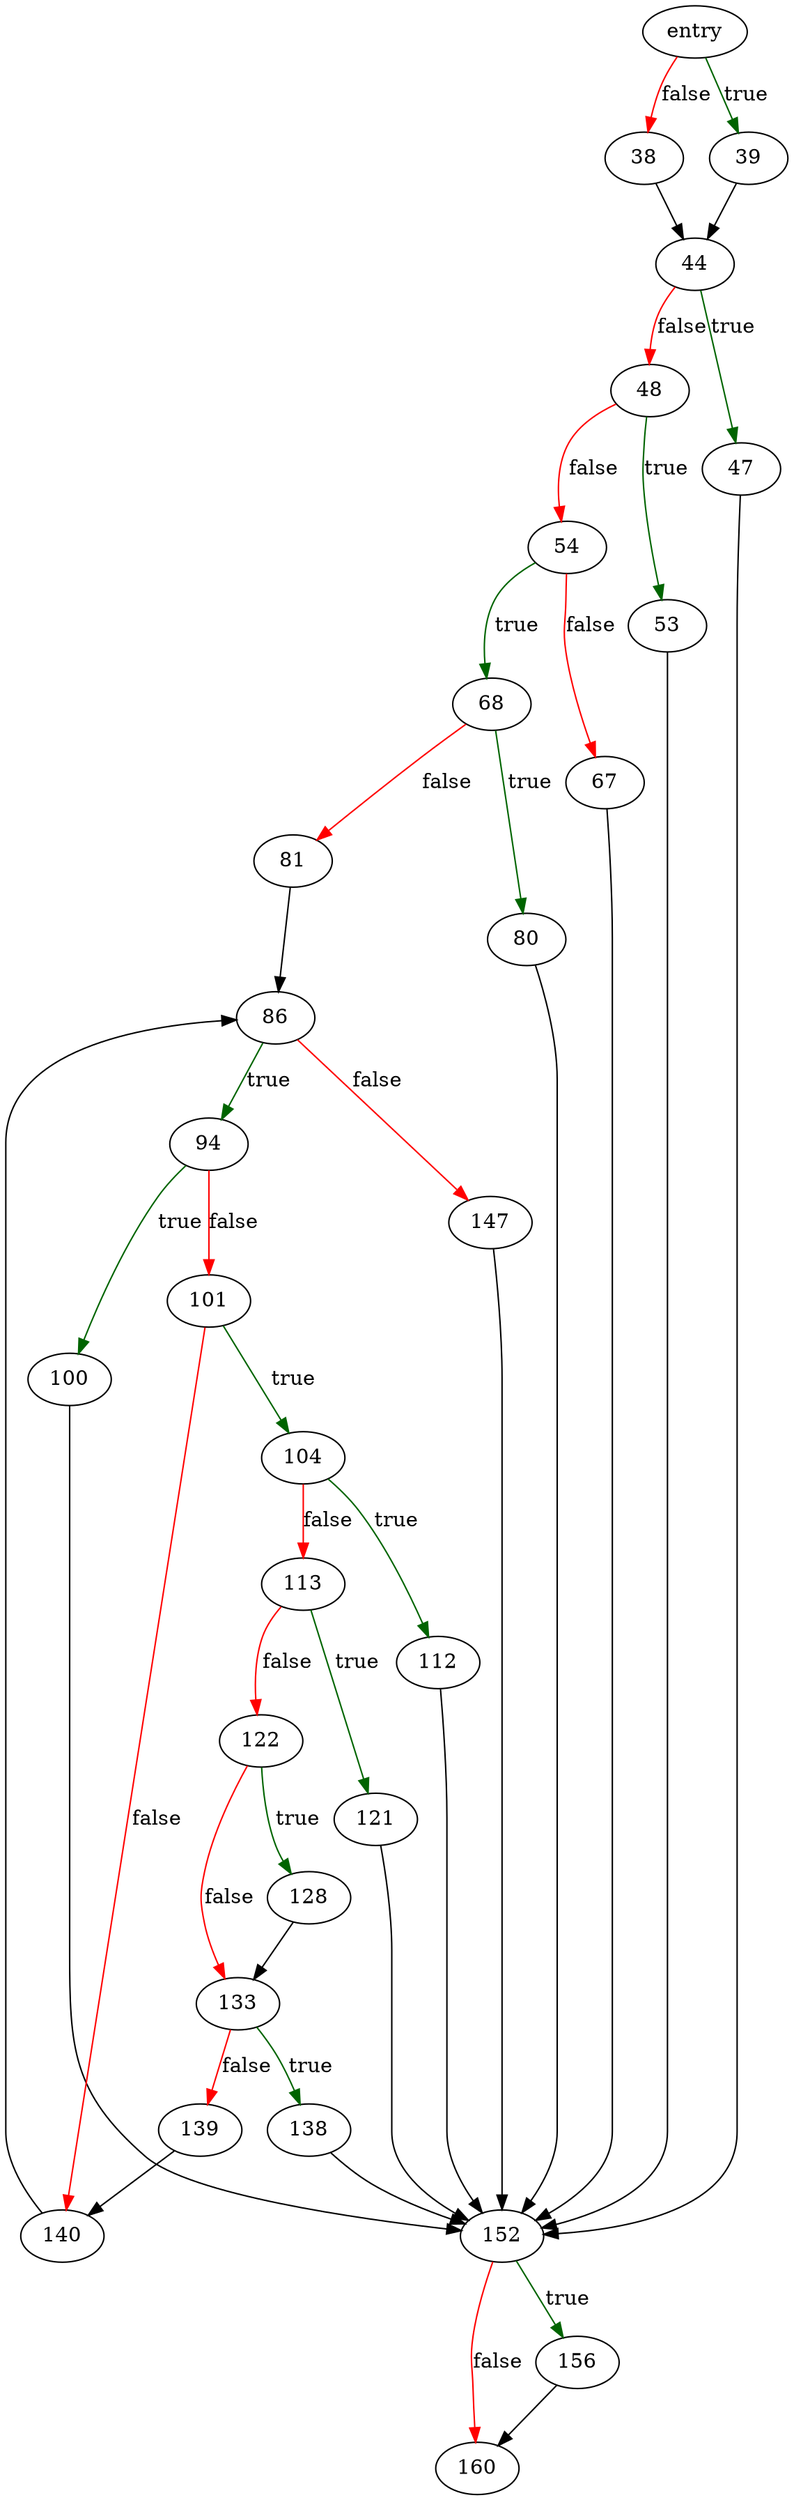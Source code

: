 digraph "pager_delmaster" {
	// Node definitions.
	2 [label=entry];
	38;
	39;
	44;
	47;
	48;
	53;
	54;
	67;
	68;
	80;
	81;
	86;
	94;
	100;
	101;
	104;
	112;
	113;
	121;
	122;
	128;
	133;
	138;
	139;
	140;
	147;
	152;
	156;
	160;

	// Edge definitions.
	2 -> 38 [
		color=red
		label=false
	];
	2 -> 39 [
		color=darkgreen
		label=true
	];
	38 -> 44;
	39 -> 44;
	44 -> 47 [
		color=darkgreen
		label=true
	];
	44 -> 48 [
		color=red
		label=false
	];
	47 -> 152;
	48 -> 53 [
		color=darkgreen
		label=true
	];
	48 -> 54 [
		color=red
		label=false
	];
	53 -> 152;
	54 -> 67 [
		color=red
		label=false
	];
	54 -> 68 [
		color=darkgreen
		label=true
	];
	67 -> 152;
	68 -> 80 [
		color=darkgreen
		label=true
	];
	68 -> 81 [
		color=red
		label=false
	];
	80 -> 152;
	81 -> 86;
	86 -> 94 [
		color=darkgreen
		label=true
	];
	86 -> 147 [
		color=red
		label=false
	];
	94 -> 100 [
		color=darkgreen
		label=true
	];
	94 -> 101 [
		color=red
		label=false
	];
	100 -> 152;
	101 -> 104 [
		color=darkgreen
		label=true
	];
	101 -> 140 [
		color=red
		label=false
	];
	104 -> 112 [
		color=darkgreen
		label=true
	];
	104 -> 113 [
		color=red
		label=false
	];
	112 -> 152;
	113 -> 121 [
		color=darkgreen
		label=true
	];
	113 -> 122 [
		color=red
		label=false
	];
	121 -> 152;
	122 -> 128 [
		color=darkgreen
		label=true
	];
	122 -> 133 [
		color=red
		label=false
	];
	128 -> 133;
	133 -> 138 [
		color=darkgreen
		label=true
	];
	133 -> 139 [
		color=red
		label=false
	];
	138 -> 152;
	139 -> 140;
	140 -> 86;
	147 -> 152;
	152 -> 156 [
		color=darkgreen
		label=true
	];
	152 -> 160 [
		color=red
		label=false
	];
	156 -> 160;
}